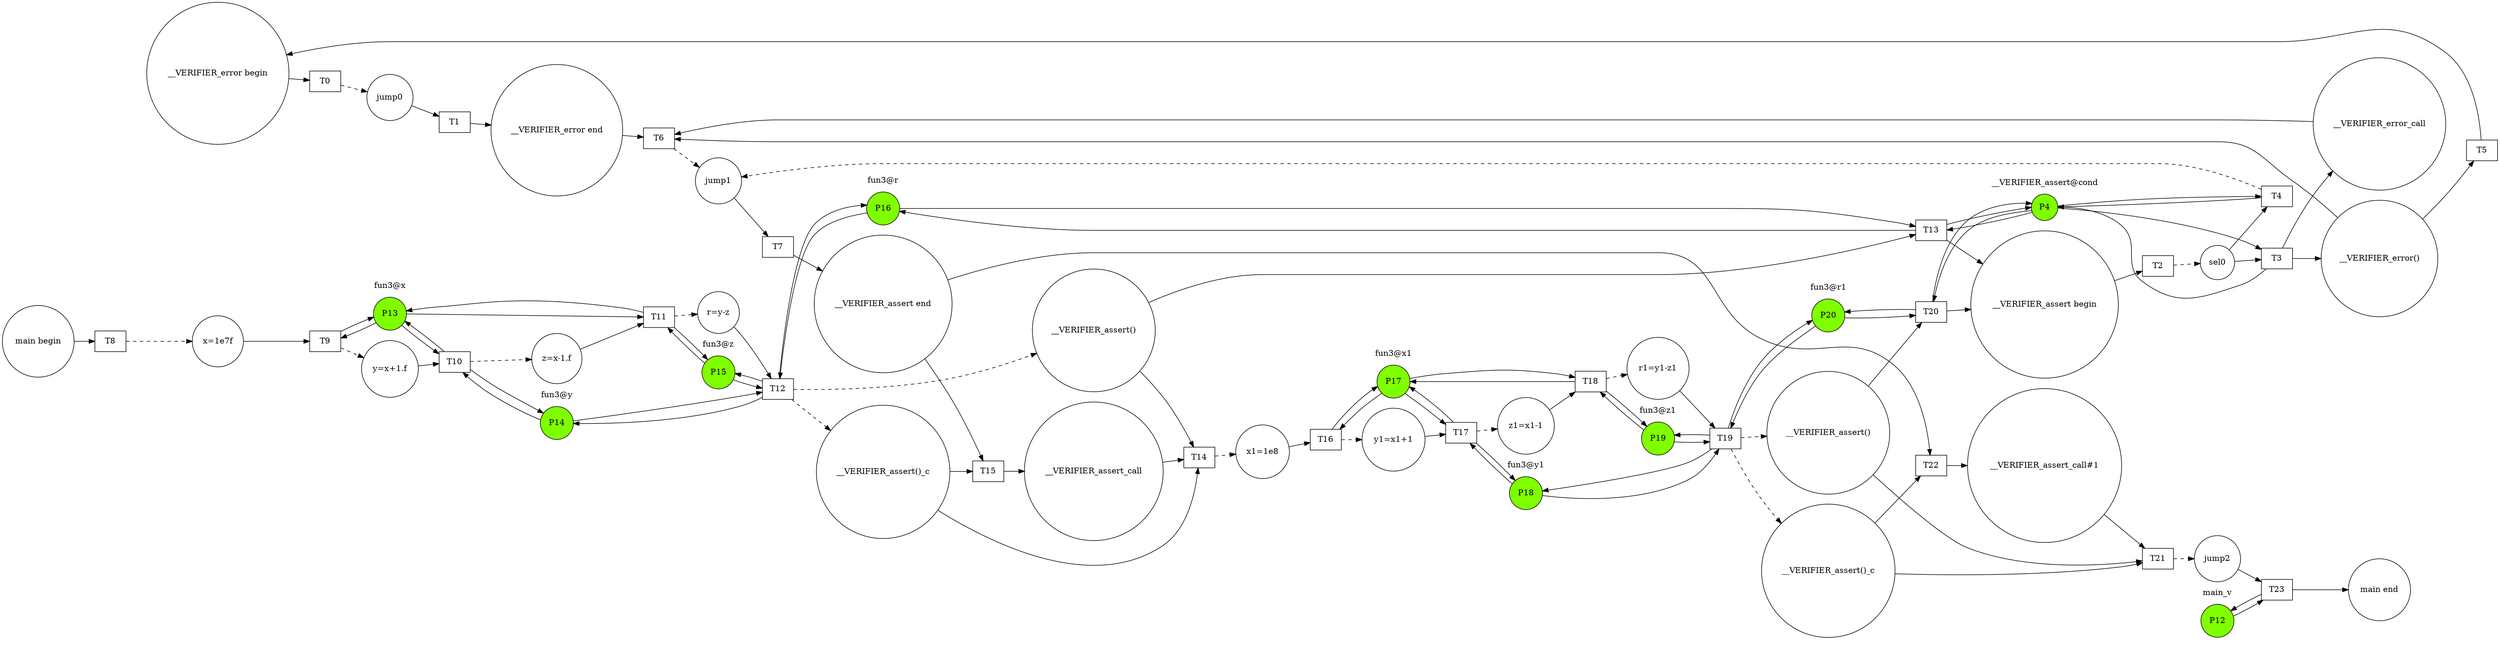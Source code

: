 digraph G{
rankdir = LR
P0[shape=circle,label="__VERIFIER_error begin"]
P1[shape=circle,label="__VERIFIER_error end"]
P2[shape=circle,label="jump0"]
P3[shape=circle,label="__VERIFIER_assert begin"]
subgraph cluster_P4{label="__VERIFIER_assert@cond"color="white"P4[shape=circle, style="filled",color="black",fillcolor="chartreuse"]}
P5[shape=circle,label="__VERIFIER_assert end"]
P6[shape=circle,label="sel0"]
P7[shape=circle,label="__VERIFIER_error()"]
P8[shape=circle,label="__VERIFIER_error_call"]
P9[shape=circle,label="jump1"]
P10[shape=circle,label="main begin"]
P11[shape=circle,label="main end"]
subgraph cluster_P12{label="main_v"color="white"P12[shape=circle, style="filled",color="black",fillcolor="chartreuse"]}
subgraph cluster_P13{label="fun3@x"color="white"P13[shape=circle, style="filled",color="black",fillcolor="chartreuse"]}
subgraph cluster_P14{label="fun3@y"color="white"P14[shape=circle, style="filled",color="black",fillcolor="chartreuse"]}
subgraph cluster_P15{label="fun3@z"color="white"P15[shape=circle, style="filled",color="black",fillcolor="chartreuse"]}
subgraph cluster_P16{label="fun3@r"color="white"P16[shape=circle, style="filled",color="black",fillcolor="chartreuse"]}
subgraph cluster_P17{label="fun3@x1"color="white"P17[shape=circle, style="filled",color="black",fillcolor="chartreuse"]}
subgraph cluster_P18{label="fun3@y1"color="white"P18[shape=circle, style="filled",color="black",fillcolor="chartreuse"]}
subgraph cluster_P19{label="fun3@z1"color="white"P19[shape=circle, style="filled",color="black",fillcolor="chartreuse"]}
subgraph cluster_P20{label="fun3@r1"color="white"P20[shape=circle, style="filled",color="black",fillcolor="chartreuse"]}
P21[shape=circle,label="x=1e7f"]
P22[shape=circle,label="y=x+1.f"]
P23[shape=circle,label="z=x-1.f"]
P24[shape=circle,label="r=y-z"]
P25[shape=circle,label="__VERIFIER_assert()"]
P26[shape=circle,label="__VERIFIER_assert()_c"]
P27[shape=circle,label="__VERIFIER_assert_call"]
P28[shape=circle,label="x1=1e8"]
P29[shape=circle,label="y1=x1+1"]
P30[shape=circle,label="z1=x1-1"]
P31[shape=circle,label="r1=y1-z1"]
P32[shape=circle,label="__VERIFIER_assert()"]
P33[shape=circle,label="__VERIFIER_assert()_c"]
P34[shape=circle,label="__VERIFIER_assert_call#1"]
P35[shape=circle,label="jump2"]
T0[shape=box]
T1[shape=box]
T2[shape=box]
T3[shape=box]
T4[shape=box]
T5[shape=box]
T6[shape=box]
T7[shape=box]
T8[shape=box]
T9[shape=box]
T10[shape=box]
T11[shape=box]
T12[shape=box]
T13[shape=box]
T14[shape=box]
T15[shape=box]
T16[shape=box]
T17[shape=box]
T18[shape=box]
T19[shape=box]
T20[shape=box]
T21[shape=box]
T22[shape=box]
T23[shape=box]
P0->T0
P2->T1
T1->P1
T0->P2[style="dashed"]
P3->T2
P7->T5
P8->T6
P7->T6
T5->P0
P1->T6
P4->T3
T3->P4
P4->T4
T4->P4
T3->P7
T3->P8
P6->T3
P6->T4
P9->T7
T7->P5
T2->P6[style="dashed"]
T6->P9[style="dashed"]
T4->P9[style="dashed"]
P10->T8
P21->T9
P13->T9
T9->P13
P22->T10
P14->T10
P13->T10
T10->P13
T10->P14
P23->T11
P15->T11
P13->T11
T11->P13
T11->P15
P24->T12
P16->T12
P14->T12
T12->P14
P15->T12
T12->P15
T12->P16
P25->T13
P27->T14
P25->T14
P26->T14
P5->T15
P26->T15
T13->P3
T13->P4
P4->T13
P16->T13
T13->P16
T15->P27
P28->T16
P17->T16
T16->P17
P29->T17
P18->T17
P17->T17
T17->P17
T17->P18
P30->T18
P19->T18
P17->T18
T18->P17
T18->P19
P31->T19
P20->T19
P18->T19
T19->P18
P19->T19
T19->P19
T19->P20
P32->T20
P34->T21
P32->T21
P33->T21
P5->T22
P33->T22
T20->P3
T20->P4
P4->T20
P20->T20
T20->P20
T22->P34
P35->T23
T23->P11
T23->P12
P12->T23
T8->P21[style="dashed"]
T9->P22[style="dashed"]
T10->P23[style="dashed"]
T11->P24[style="dashed"]
T12->P25[style="dashed"]
T12->P26[style="dashed"]
T14->P28[style="dashed"]
T16->P29[style="dashed"]
T17->P30[style="dashed"]
T18->P31[style="dashed"]
T19->P32[style="dashed"]
T19->P33[style="dashed"]
T21->P35[style="dashed"]
}
